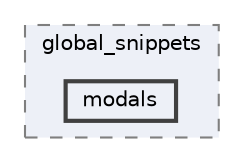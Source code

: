 digraph "resources/views/backend/site_super_admin/global/global_snippets/modals"
{
 // LATEX_PDF_SIZE
  bgcolor="transparent";
  edge [fontname=Helvetica,fontsize=10,labelfontname=Helvetica,labelfontsize=10];
  node [fontname=Helvetica,fontsize=10,shape=box,height=0.2,width=0.4];
  compound=true
  subgraph clusterdir_c259c46bebd94042c4d9c361d23f826a {
    graph [ bgcolor="#edf0f7", pencolor="grey50", label="global_snippets", fontname=Helvetica,fontsize=10 style="filled,dashed", URL="dir_c259c46bebd94042c4d9c361d23f826a.html",tooltip=""]
  dir_5b3f17a2876efaf3f22aef501719357c [label="modals", fillcolor="#edf0f7", color="grey25", style="filled,bold", URL="dir_5b3f17a2876efaf3f22aef501719357c.html",tooltip=""];
  }
}
